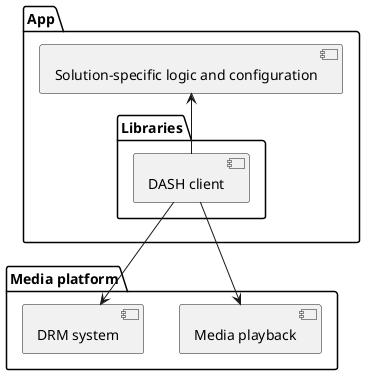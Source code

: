 @startuml

package "Media platform" {
    [Media playback] as MediaSource
    [DRM system] as PlatformDrm
}

package "App" {
    package "Libraries" {
        [DASH client] as Player
    }

    [Solution-specific logic and configuration] as AppLogic
}

Player -down-> PlatformDrm
Player -down-> MediaSource
Player -up-> AppLogic

@enduml